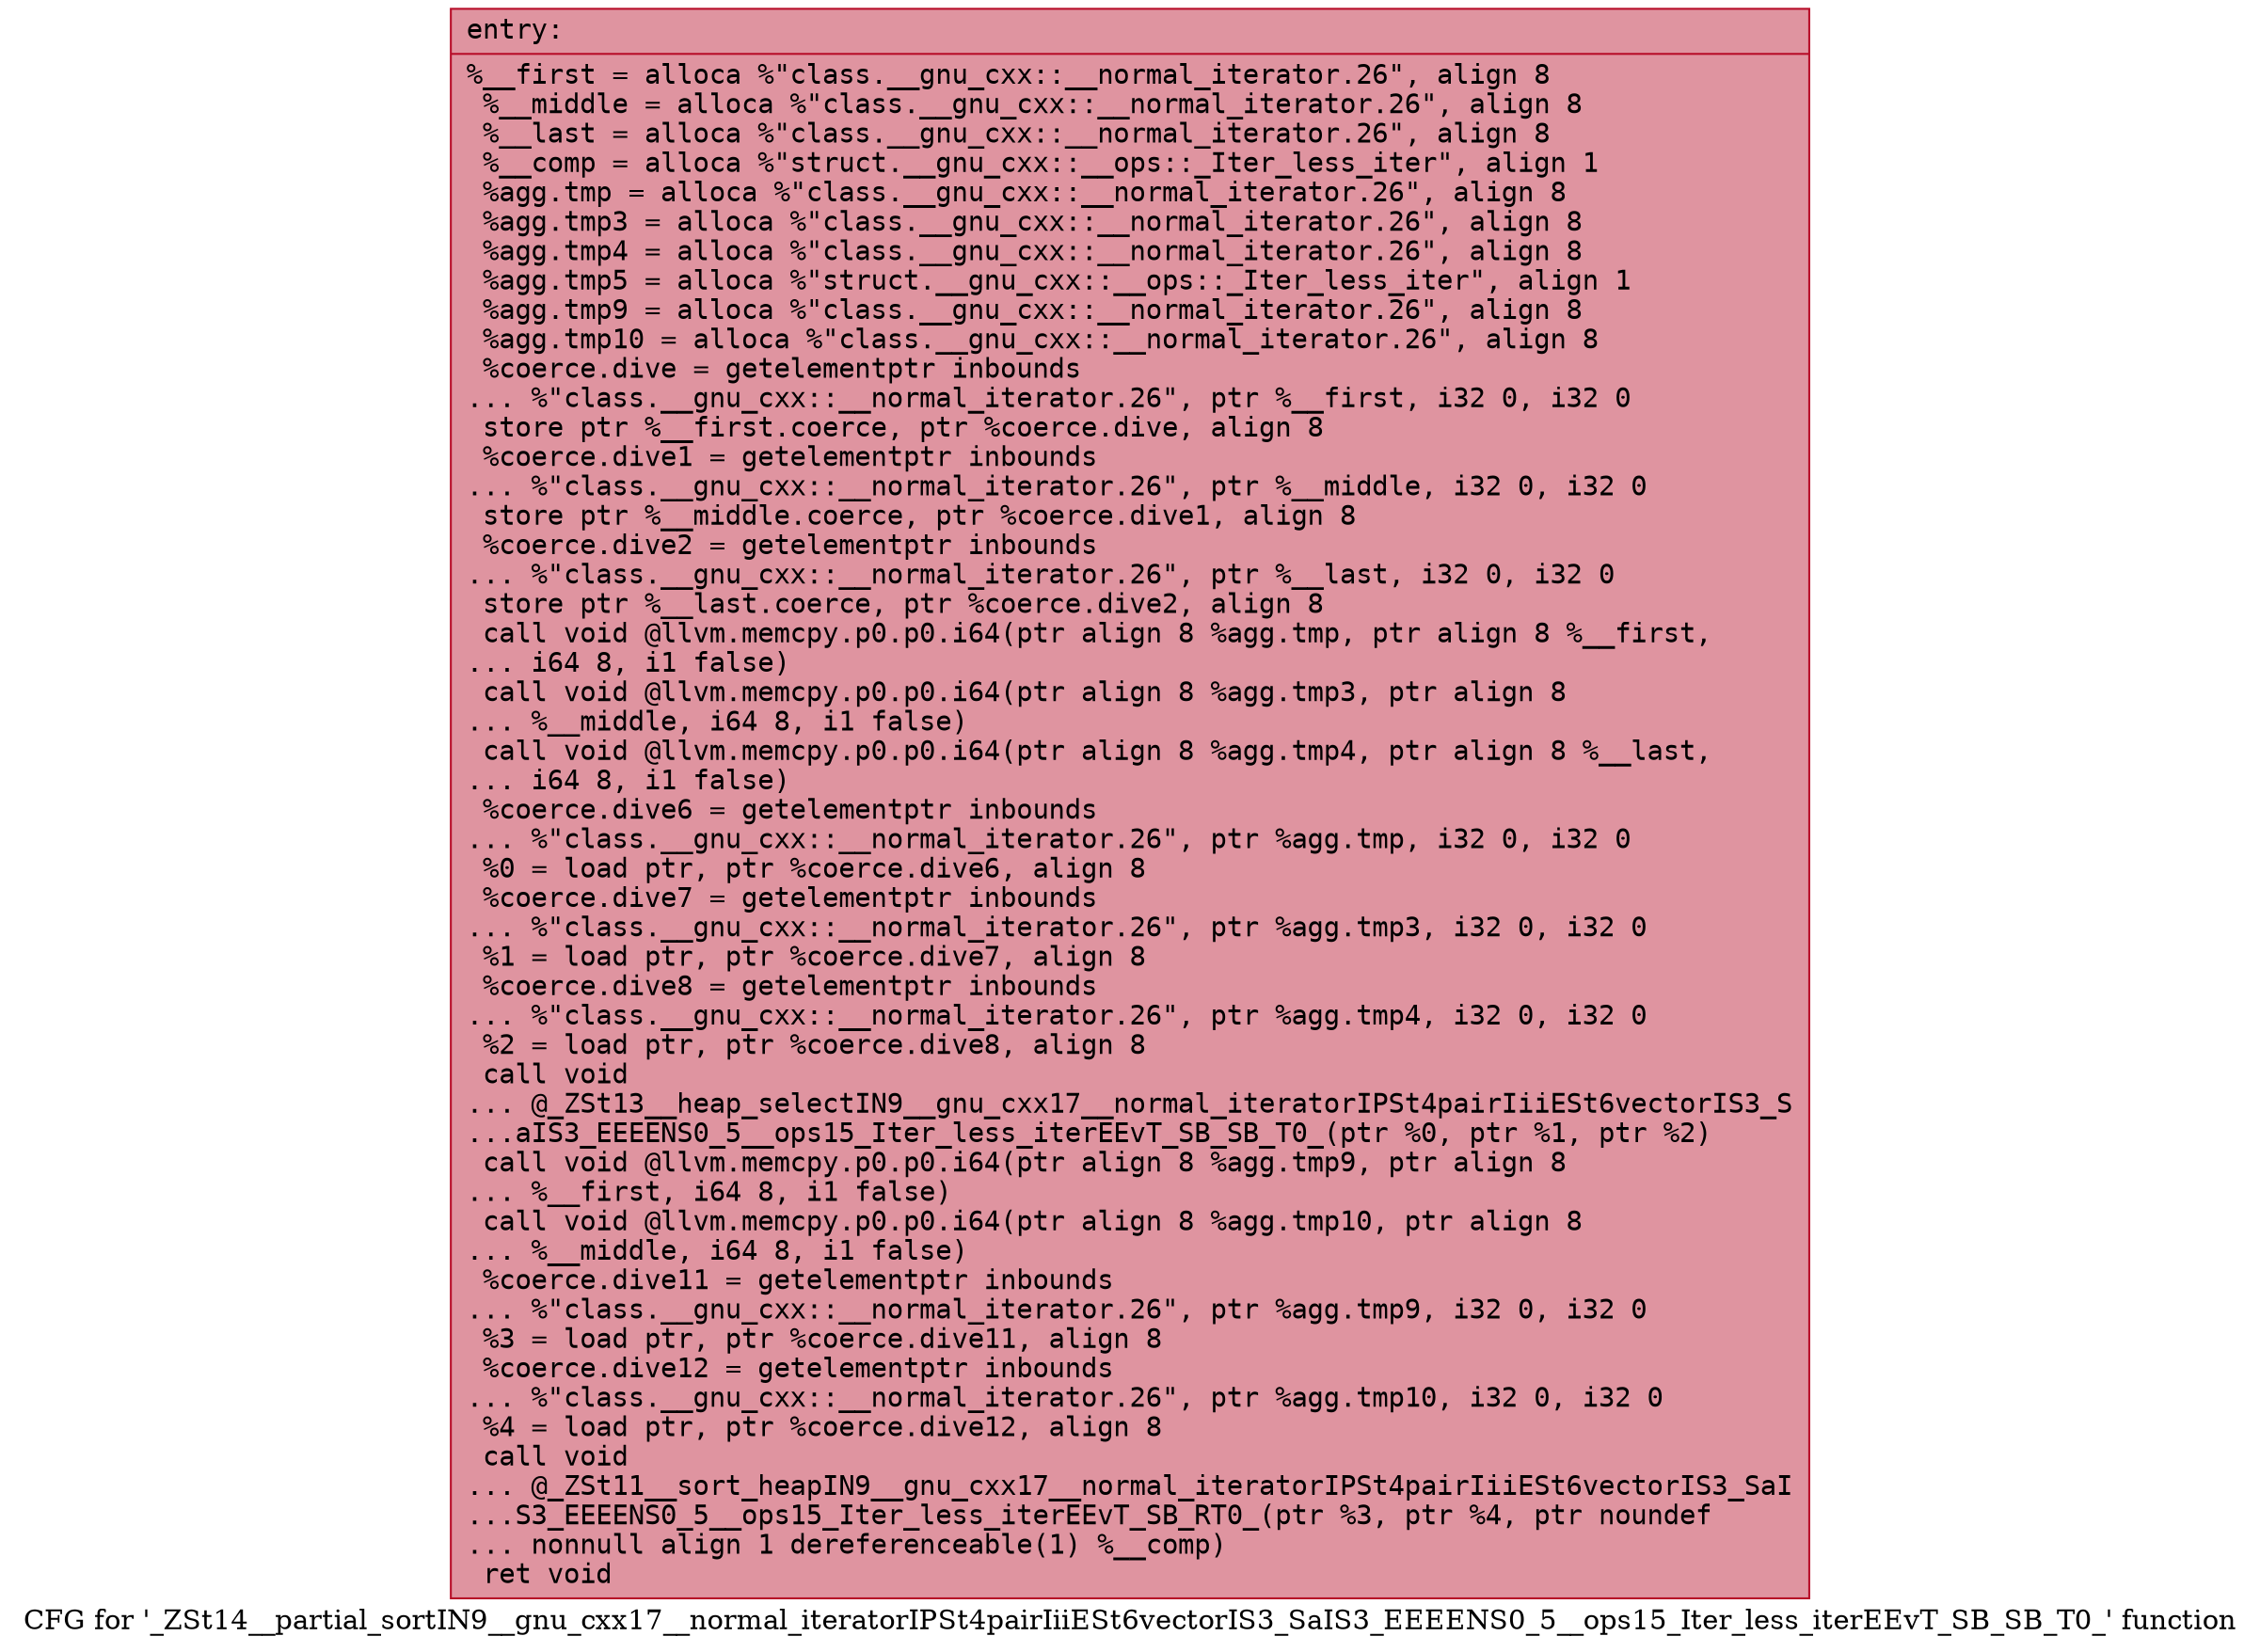 digraph "CFG for '_ZSt14__partial_sortIN9__gnu_cxx17__normal_iteratorIPSt4pairIiiESt6vectorIS3_SaIS3_EEEENS0_5__ops15_Iter_less_iterEEvT_SB_SB_T0_' function" {
	label="CFG for '_ZSt14__partial_sortIN9__gnu_cxx17__normal_iteratorIPSt4pairIiiESt6vectorIS3_SaIS3_EEEENS0_5__ops15_Iter_less_iterEEvT_SB_SB_T0_' function";

	Node0x56307d735e40 [shape=record,color="#b70d28ff", style=filled, fillcolor="#b70d2870" fontname="Courier",label="{entry:\l|  %__first = alloca %\"class.__gnu_cxx::__normal_iterator.26\", align 8\l  %__middle = alloca %\"class.__gnu_cxx::__normal_iterator.26\", align 8\l  %__last = alloca %\"class.__gnu_cxx::__normal_iterator.26\", align 8\l  %__comp = alloca %\"struct.__gnu_cxx::__ops::_Iter_less_iter\", align 1\l  %agg.tmp = alloca %\"class.__gnu_cxx::__normal_iterator.26\", align 8\l  %agg.tmp3 = alloca %\"class.__gnu_cxx::__normal_iterator.26\", align 8\l  %agg.tmp4 = alloca %\"class.__gnu_cxx::__normal_iterator.26\", align 8\l  %agg.tmp5 = alloca %\"struct.__gnu_cxx::__ops::_Iter_less_iter\", align 1\l  %agg.tmp9 = alloca %\"class.__gnu_cxx::__normal_iterator.26\", align 8\l  %agg.tmp10 = alloca %\"class.__gnu_cxx::__normal_iterator.26\", align 8\l  %coerce.dive = getelementptr inbounds\l... %\"class.__gnu_cxx::__normal_iterator.26\", ptr %__first, i32 0, i32 0\l  store ptr %__first.coerce, ptr %coerce.dive, align 8\l  %coerce.dive1 = getelementptr inbounds\l... %\"class.__gnu_cxx::__normal_iterator.26\", ptr %__middle, i32 0, i32 0\l  store ptr %__middle.coerce, ptr %coerce.dive1, align 8\l  %coerce.dive2 = getelementptr inbounds\l... %\"class.__gnu_cxx::__normal_iterator.26\", ptr %__last, i32 0, i32 0\l  store ptr %__last.coerce, ptr %coerce.dive2, align 8\l  call void @llvm.memcpy.p0.p0.i64(ptr align 8 %agg.tmp, ptr align 8 %__first,\l... i64 8, i1 false)\l  call void @llvm.memcpy.p0.p0.i64(ptr align 8 %agg.tmp3, ptr align 8\l... %__middle, i64 8, i1 false)\l  call void @llvm.memcpy.p0.p0.i64(ptr align 8 %agg.tmp4, ptr align 8 %__last,\l... i64 8, i1 false)\l  %coerce.dive6 = getelementptr inbounds\l... %\"class.__gnu_cxx::__normal_iterator.26\", ptr %agg.tmp, i32 0, i32 0\l  %0 = load ptr, ptr %coerce.dive6, align 8\l  %coerce.dive7 = getelementptr inbounds\l... %\"class.__gnu_cxx::__normal_iterator.26\", ptr %agg.tmp3, i32 0, i32 0\l  %1 = load ptr, ptr %coerce.dive7, align 8\l  %coerce.dive8 = getelementptr inbounds\l... %\"class.__gnu_cxx::__normal_iterator.26\", ptr %agg.tmp4, i32 0, i32 0\l  %2 = load ptr, ptr %coerce.dive8, align 8\l  call void\l... @_ZSt13__heap_selectIN9__gnu_cxx17__normal_iteratorIPSt4pairIiiESt6vectorIS3_S\l...aIS3_EEEENS0_5__ops15_Iter_less_iterEEvT_SB_SB_T0_(ptr %0, ptr %1, ptr %2)\l  call void @llvm.memcpy.p0.p0.i64(ptr align 8 %agg.tmp9, ptr align 8\l... %__first, i64 8, i1 false)\l  call void @llvm.memcpy.p0.p0.i64(ptr align 8 %agg.tmp10, ptr align 8\l... %__middle, i64 8, i1 false)\l  %coerce.dive11 = getelementptr inbounds\l... %\"class.__gnu_cxx::__normal_iterator.26\", ptr %agg.tmp9, i32 0, i32 0\l  %3 = load ptr, ptr %coerce.dive11, align 8\l  %coerce.dive12 = getelementptr inbounds\l... %\"class.__gnu_cxx::__normal_iterator.26\", ptr %agg.tmp10, i32 0, i32 0\l  %4 = load ptr, ptr %coerce.dive12, align 8\l  call void\l... @_ZSt11__sort_heapIN9__gnu_cxx17__normal_iteratorIPSt4pairIiiESt6vectorIS3_SaI\l...S3_EEEENS0_5__ops15_Iter_less_iterEEvT_SB_RT0_(ptr %3, ptr %4, ptr noundef\l... nonnull align 1 dereferenceable(1) %__comp)\l  ret void\l}"];
}

